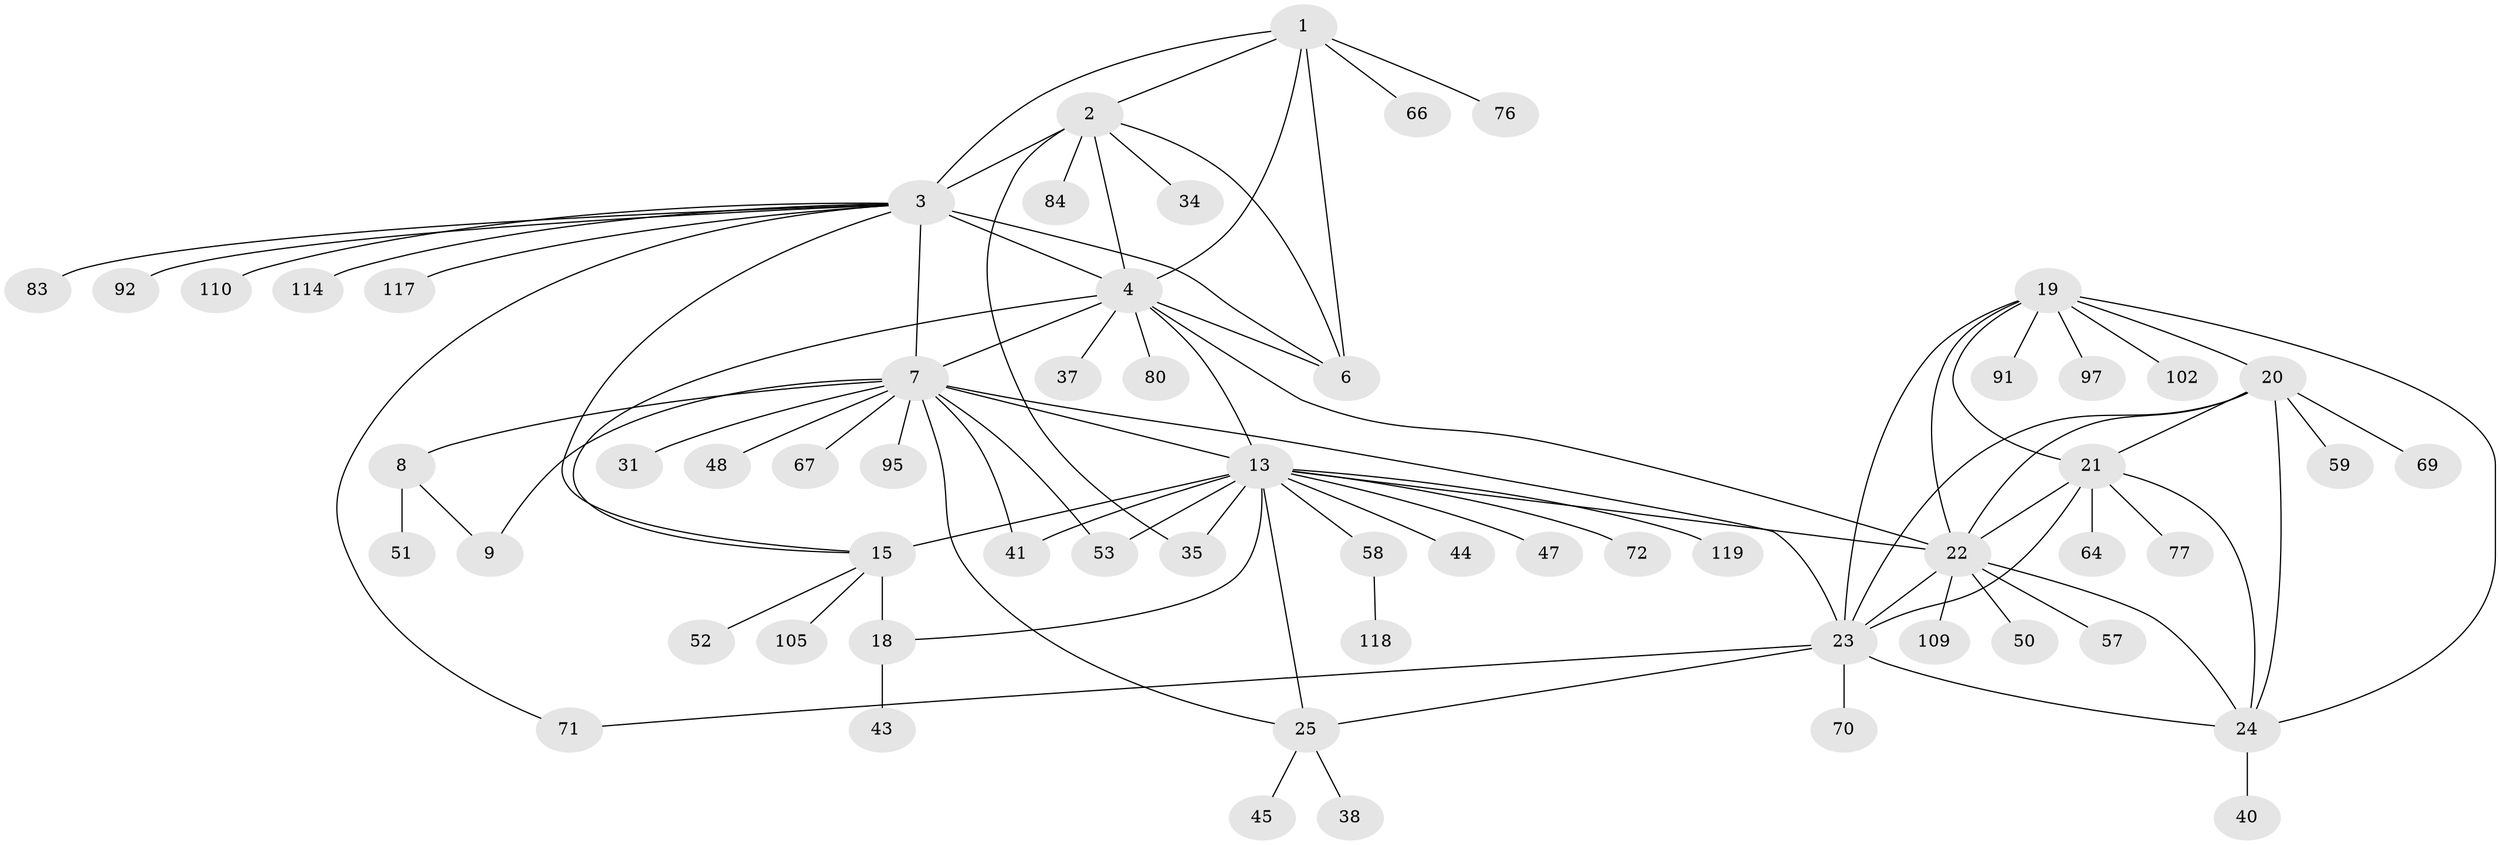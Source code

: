 // original degree distribution, {8: 0.08196721311475409, 12: 0.03278688524590164, 7: 0.040983606557377046, 9: 0.040983606557377046, 5: 0.00819672131147541, 6: 0.02459016393442623, 13: 0.00819672131147541, 10: 0.00819672131147541, 1: 0.5737704918032787, 2: 0.16393442622950818, 3: 0.01639344262295082}
// Generated by graph-tools (version 1.1) at 2025/16/03/09/25 04:16:04]
// undirected, 61 vertices, 90 edges
graph export_dot {
graph [start="1"]
  node [color=gray90,style=filled];
  1 [super="+36"];
  2;
  3 [super="+5+33"];
  4;
  6 [super="+60+108"];
  7 [super="+26+78+12+11+10"];
  8 [super="+61+87+99"];
  9;
  13 [super="+16+93+101+96+75+14"];
  15 [super="+122+39+17"];
  18;
  19;
  20;
  21 [super="+56"];
  22;
  23;
  24;
  25 [super="+42+113+115+46+27+28+73"];
  31;
  34;
  35;
  37;
  38 [super="+100+85"];
  40;
  41;
  43;
  44;
  45;
  47 [super="+49"];
  48;
  50 [super="+55"];
  51;
  52;
  53 [super="+106"];
  57;
  58;
  59 [super="+120"];
  64;
  66;
  67;
  69;
  70;
  71;
  72;
  76;
  77;
  80;
  83;
  84;
  91;
  92;
  95;
  97;
  102;
  105;
  109;
  110;
  114;
  117;
  118;
  119;
  1 -- 2;
  1 -- 3 [weight=2];
  1 -- 4;
  1 -- 6;
  1 -- 66;
  1 -- 76;
  2 -- 3 [weight=2];
  2 -- 4;
  2 -- 6;
  2 -- 34;
  2 -- 35;
  2 -- 84;
  3 -- 4 [weight=2];
  3 -- 6 [weight=2];
  3 -- 71;
  3 -- 83;
  3 -- 110;
  3 -- 114;
  3 -- 7;
  3 -- 117;
  3 -- 92;
  3 -- 15;
  4 -- 6;
  4 -- 7;
  4 -- 22;
  4 -- 37;
  4 -- 80;
  4 -- 15;
  4 -- 13 [weight=2];
  7 -- 8 [weight=4];
  7 -- 9 [weight=4];
  7 -- 67;
  7 -- 25 [weight=4];
  7 -- 41;
  7 -- 23;
  7 -- 95;
  7 -- 31;
  7 -- 13 [weight=3];
  7 -- 48;
  7 -- 53;
  8 -- 9;
  8 -- 51;
  13 -- 15 [weight=6];
  13 -- 18 [weight=3];
  13 -- 72;
  13 -- 22;
  13 -- 25 [weight=6];
  13 -- 35;
  13 -- 41;
  13 -- 44;
  13 -- 47;
  13 -- 53;
  13 -- 58;
  13 -- 119;
  15 -- 18 [weight=2];
  15 -- 52;
  15 -- 105;
  18 -- 43;
  19 -- 20;
  19 -- 21;
  19 -- 22;
  19 -- 23;
  19 -- 24;
  19 -- 91;
  19 -- 97;
  19 -- 102;
  20 -- 21;
  20 -- 22;
  20 -- 23;
  20 -- 24;
  20 -- 59;
  20 -- 69;
  21 -- 22;
  21 -- 23;
  21 -- 24;
  21 -- 64;
  21 -- 77;
  22 -- 23;
  22 -- 24;
  22 -- 50;
  22 -- 57;
  22 -- 109;
  23 -- 24;
  23 -- 25;
  23 -- 70;
  23 -- 71;
  24 -- 40;
  25 -- 45;
  25 -- 38;
  58 -- 118;
}

